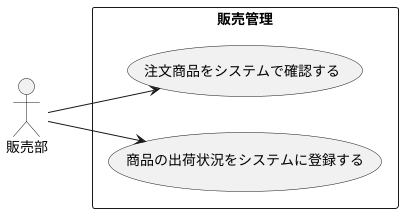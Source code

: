 @startuml ユースケース図
left to right direction
actor 販売部
rectangle 販売管理{
    usecase 注文商品をシステムで確認する
    usecase 商品の出荷状況をシステムに登録する
}
販売部-->注文商品をシステムで確認する
販売部-->商品の出荷状況をシステムに登録する
@enduml